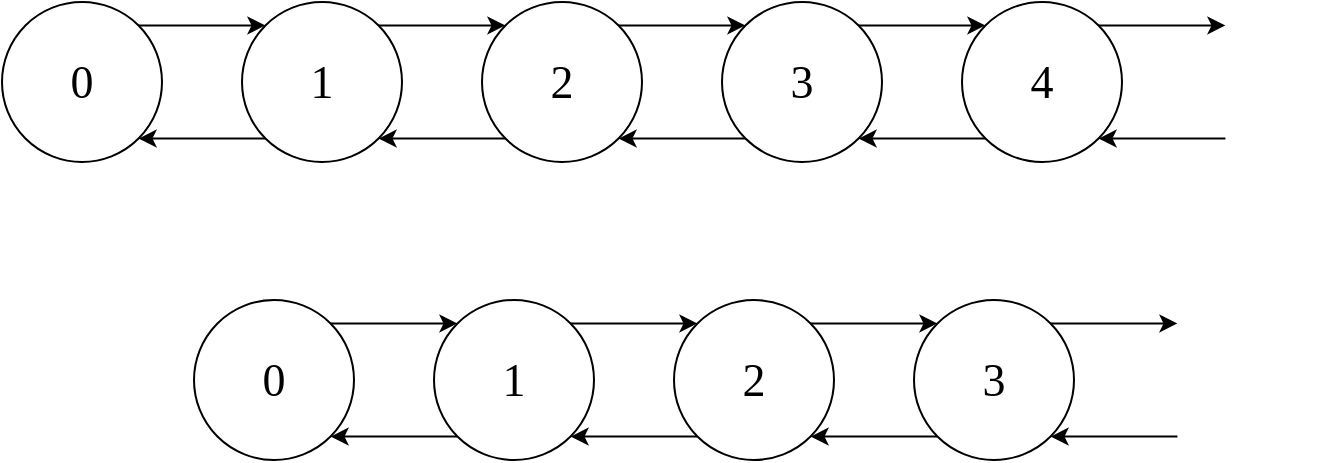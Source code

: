 <mxfile version="17.4.5" type="device"><diagram id="3W4AIT5bKHCb9svVOkZp" name="Page-1"><mxGraphModel dx="1185" dy="628" grid="0" gridSize="10" guides="1" tooltips="1" connect="1" arrows="1" fold="1" page="1" pageScale="1" pageWidth="850" pageHeight="1100" math="0" shadow="0"><root><mxCell id="0"/><mxCell id="1" parent="0"/><mxCell id="FL2wIIKLLfKc9nzdQdvS-1" value="0" style="ellipse;whiteSpace=wrap;html=1;aspect=fixed;fontFamily=Comic Sans MS;fontSize=23;" vertex="1" parent="1"><mxGeometry x="120" y="200" width="80" height="80" as="geometry"/></mxCell><mxCell id="FL2wIIKLLfKc9nzdQdvS-2" value="1" style="ellipse;whiteSpace=wrap;html=1;aspect=fixed;fontFamily=Comic Sans MS;fontSize=23;" vertex="1" parent="1"><mxGeometry x="240" y="200" width="80" height="80" as="geometry"/></mxCell><mxCell id="FL2wIIKLLfKc9nzdQdvS-3" value="2" style="ellipse;whiteSpace=wrap;html=1;aspect=fixed;fontFamily=Comic Sans MS;fontSize=23;" vertex="1" parent="1"><mxGeometry x="360" y="200" width="80" height="80" as="geometry"/></mxCell><mxCell id="FL2wIIKLLfKc9nzdQdvS-4" value="3" style="ellipse;whiteSpace=wrap;html=1;aspect=fixed;fontFamily=Comic Sans MS;fontSize=23;" vertex="1" parent="1"><mxGeometry x="480" y="200" width="80" height="80" as="geometry"/></mxCell><mxCell id="FL2wIIKLLfKc9nzdQdvS-5" value="4" style="ellipse;whiteSpace=wrap;html=1;aspect=fixed;fontFamily=Comic Sans MS;fontSize=23;" vertex="1" parent="1"><mxGeometry x="600" y="200" width="80" height="80" as="geometry"/></mxCell><mxCell id="FL2wIIKLLfKc9nzdQdvS-6" value="" style="endArrow=classic;html=1;rounded=0;exitX=1;exitY=0;exitDx=0;exitDy=0;entryX=0;entryY=0;entryDx=0;entryDy=0;fontFamily=Comic Sans MS;fontSize=23;" edge="1" parent="1" source="FL2wIIKLLfKc9nzdQdvS-1" target="FL2wIIKLLfKc9nzdQdvS-2"><mxGeometry width="50" height="50" relative="1" as="geometry"><mxPoint x="400" y="410" as="sourcePoint"/><mxPoint x="450" y="360" as="targetPoint"/></mxGeometry></mxCell><mxCell id="FL2wIIKLLfKc9nzdQdvS-8" value="" style="endArrow=classic;html=1;rounded=0;exitX=1;exitY=0;exitDx=0;exitDy=0;entryX=0;entryY=0;entryDx=0;entryDy=0;fontFamily=Comic Sans MS;fontSize=23;" edge="1" parent="1" source="FL2wIIKLLfKc9nzdQdvS-2" target="FL2wIIKLLfKc9nzdQdvS-3"><mxGeometry width="50" height="50" relative="1" as="geometry"><mxPoint x="205.284" y="221.716" as="sourcePoint"/><mxPoint x="268.716" y="221.716" as="targetPoint"/></mxGeometry></mxCell><mxCell id="FL2wIIKLLfKc9nzdQdvS-9" value="" style="endArrow=classic;html=1;rounded=0;exitX=1;exitY=0;exitDx=0;exitDy=0;entryX=0;entryY=0;entryDx=0;entryDy=0;fontFamily=Comic Sans MS;fontSize=23;" edge="1" parent="1" source="FL2wIIKLLfKc9nzdQdvS-3" target="FL2wIIKLLfKc9nzdQdvS-4"><mxGeometry width="50" height="50" relative="1" as="geometry"><mxPoint x="318.284" y="221.716" as="sourcePoint"/><mxPoint x="381.716" y="221.716" as="targetPoint"/></mxGeometry></mxCell><mxCell id="FL2wIIKLLfKc9nzdQdvS-10" value="" style="endArrow=classic;html=1;rounded=0;exitX=1;exitY=0;exitDx=0;exitDy=0;entryX=0;entryY=0;entryDx=0;entryDy=0;fontFamily=Comic Sans MS;fontSize=23;" edge="1" parent="1" source="FL2wIIKLLfKc9nzdQdvS-4" target="FL2wIIKLLfKc9nzdQdvS-5"><mxGeometry width="50" height="50" relative="1" as="geometry"><mxPoint x="328.284" y="231.716" as="sourcePoint"/><mxPoint x="391.716" y="231.716" as="targetPoint"/></mxGeometry></mxCell><mxCell id="FL2wIIKLLfKc9nzdQdvS-11" value="" style="endArrow=classic;html=1;rounded=0;exitX=0;exitY=1;exitDx=0;exitDy=0;entryX=1;entryY=1;entryDx=0;entryDy=0;fontFamily=Comic Sans MS;fontSize=23;" edge="1" parent="1" source="FL2wIIKLLfKc9nzdQdvS-2" target="FL2wIIKLLfKc9nzdQdvS-1"><mxGeometry width="50" height="50" relative="1" as="geometry"><mxPoint x="198.284" y="221.716" as="sourcePoint"/><mxPoint x="261.716" y="221.716" as="targetPoint"/></mxGeometry></mxCell><mxCell id="FL2wIIKLLfKc9nzdQdvS-12" value="" style="endArrow=classic;html=1;rounded=0;exitX=0;exitY=1;exitDx=0;exitDy=0;entryX=1;entryY=1;entryDx=0;entryDy=0;fontFamily=Comic Sans MS;fontSize=23;" edge="1" parent="1" source="FL2wIIKLLfKc9nzdQdvS-3" target="FL2wIIKLLfKc9nzdQdvS-2"><mxGeometry width="50" height="50" relative="1" as="geometry"><mxPoint x="261.716" y="278.284" as="sourcePoint"/><mxPoint x="198.284" y="278.284" as="targetPoint"/></mxGeometry></mxCell><mxCell id="FL2wIIKLLfKc9nzdQdvS-13" value="" style="endArrow=classic;html=1;rounded=0;exitX=0;exitY=1;exitDx=0;exitDy=0;entryX=1;entryY=1;entryDx=0;entryDy=0;fontFamily=Comic Sans MS;fontSize=23;" edge="1" parent="1" source="FL2wIIKLLfKc9nzdQdvS-4" target="FL2wIIKLLfKc9nzdQdvS-3"><mxGeometry width="50" height="50" relative="1" as="geometry"><mxPoint x="271.716" y="288.284" as="sourcePoint"/><mxPoint x="208.284" y="288.284" as="targetPoint"/></mxGeometry></mxCell><mxCell id="FL2wIIKLLfKc9nzdQdvS-14" value="" style="endArrow=classic;html=1;rounded=0;exitX=0;exitY=1;exitDx=0;exitDy=0;entryX=1;entryY=1;entryDx=0;entryDy=0;fontFamily=Comic Sans MS;fontSize=23;" edge="1" parent="1" source="FL2wIIKLLfKc9nzdQdvS-5" target="FL2wIIKLLfKc9nzdQdvS-4"><mxGeometry width="50" height="50" relative="1" as="geometry"><mxPoint x="281.716" y="298.284" as="sourcePoint"/><mxPoint x="218.284" y="298.284" as="targetPoint"/></mxGeometry></mxCell><mxCell id="FL2wIIKLLfKc9nzdQdvS-16" value="" style="endArrow=classic;html=1;rounded=0;exitX=1;exitY=0;exitDx=0;exitDy=0;entryX=0;entryY=0;entryDx=0;entryDy=0;fontFamily=Comic Sans MS;fontSize=23;" edge="1" parent="1" source="FL2wIIKLLfKc9nzdQdvS-5"><mxGeometry width="50" height="50" relative="1" as="geometry"><mxPoint x="620.284" y="219.716" as="sourcePoint"/><mxPoint x="731.716" y="211.716" as="targetPoint"/></mxGeometry></mxCell><mxCell id="FL2wIIKLLfKc9nzdQdvS-17" value="" style="endArrow=classic;html=1;rounded=0;exitX=0;exitY=1;exitDx=0;exitDy=0;entryX=1;entryY=1;entryDx=0;entryDy=0;fontFamily=Comic Sans MS;fontSize=23;" edge="1" parent="1" target="FL2wIIKLLfKc9nzdQdvS-5"><mxGeometry width="50" height="50" relative="1" as="geometry"><mxPoint x="731.716" y="268.284" as="sourcePoint"/><mxPoint x="620.284" y="276.284" as="targetPoint"/></mxGeometry></mxCell><mxCell id="FL2wIIKLLfKc9nzdQdvS-21" value="" style="shape=image;html=1;verticalAlign=top;verticalLabelPosition=bottom;labelBackgroundColor=#ffffff;imageAspect=0;aspect=fixed;image=https://cdn1.iconfinder.com/data/icons/heroicons-ui/24/dots-vertical-128.png;fontFamily=Comic Sans MS;fontSize=23;rotation=90;" vertex="1" parent="1"><mxGeometry x="740" y="221" width="38" height="38" as="geometry"/></mxCell><mxCell id="FL2wIIKLLfKc9nzdQdvS-23" value="0" style="ellipse;whiteSpace=wrap;html=1;aspect=fixed;fontFamily=Comic Sans MS;fontSize=23;" vertex="1" parent="1"><mxGeometry x="216" y="349" width="80" height="80" as="geometry"/></mxCell><mxCell id="FL2wIIKLLfKc9nzdQdvS-24" value="1" style="ellipse;whiteSpace=wrap;html=1;aspect=fixed;fontFamily=Comic Sans MS;fontSize=23;" vertex="1" parent="1"><mxGeometry x="336" y="349" width="80" height="80" as="geometry"/></mxCell><mxCell id="FL2wIIKLLfKc9nzdQdvS-25" value="2" style="ellipse;whiteSpace=wrap;html=1;aspect=fixed;fontFamily=Comic Sans MS;fontSize=23;" vertex="1" parent="1"><mxGeometry x="456" y="349" width="80" height="80" as="geometry"/></mxCell><mxCell id="FL2wIIKLLfKc9nzdQdvS-26" value="3" style="ellipse;whiteSpace=wrap;html=1;aspect=fixed;fontFamily=Comic Sans MS;fontSize=23;" vertex="1" parent="1"><mxGeometry x="576" y="349" width="80" height="80" as="geometry"/></mxCell><mxCell id="FL2wIIKLLfKc9nzdQdvS-28" value="" style="endArrow=classic;html=1;rounded=0;exitX=1;exitY=0;exitDx=0;exitDy=0;entryX=0;entryY=0;entryDx=0;entryDy=0;fontFamily=Comic Sans MS;fontSize=23;" edge="1" parent="1" source="FL2wIIKLLfKc9nzdQdvS-23" target="FL2wIIKLLfKc9nzdQdvS-24"><mxGeometry width="50" height="50" relative="1" as="geometry"><mxPoint x="181.284" y="370.716" as="sourcePoint"/><mxPoint x="244.716" y="370.716" as="targetPoint"/></mxGeometry></mxCell><mxCell id="FL2wIIKLLfKc9nzdQdvS-29" value="" style="endArrow=classic;html=1;rounded=0;exitX=1;exitY=0;exitDx=0;exitDy=0;entryX=0;entryY=0;entryDx=0;entryDy=0;fontFamily=Comic Sans MS;fontSize=23;" edge="1" parent="1" source="FL2wIIKLLfKc9nzdQdvS-24" target="FL2wIIKLLfKc9nzdQdvS-25"><mxGeometry width="50" height="50" relative="1" as="geometry"><mxPoint x="294.284" y="370.716" as="sourcePoint"/><mxPoint x="357.716" y="370.716" as="targetPoint"/></mxGeometry></mxCell><mxCell id="FL2wIIKLLfKc9nzdQdvS-30" value="" style="endArrow=classic;html=1;rounded=0;exitX=1;exitY=0;exitDx=0;exitDy=0;entryX=0;entryY=0;entryDx=0;entryDy=0;fontFamily=Comic Sans MS;fontSize=23;" edge="1" parent="1" source="FL2wIIKLLfKc9nzdQdvS-25" target="FL2wIIKLLfKc9nzdQdvS-26"><mxGeometry width="50" height="50" relative="1" as="geometry"><mxPoint x="304.284" y="380.716" as="sourcePoint"/><mxPoint x="367.716" y="380.716" as="targetPoint"/></mxGeometry></mxCell><mxCell id="FL2wIIKLLfKc9nzdQdvS-32" value="" style="endArrow=classic;html=1;rounded=0;exitX=0;exitY=1;exitDx=0;exitDy=0;entryX=1;entryY=1;entryDx=0;entryDy=0;fontFamily=Comic Sans MS;fontSize=23;" edge="1" parent="1" source="FL2wIIKLLfKc9nzdQdvS-24" target="FL2wIIKLLfKc9nzdQdvS-23"><mxGeometry width="50" height="50" relative="1" as="geometry"><mxPoint x="237.716" y="427.284" as="sourcePoint"/><mxPoint x="174.284" y="427.284" as="targetPoint"/></mxGeometry></mxCell><mxCell id="FL2wIIKLLfKc9nzdQdvS-33" value="" style="endArrow=classic;html=1;rounded=0;exitX=0;exitY=1;exitDx=0;exitDy=0;entryX=1;entryY=1;entryDx=0;entryDy=0;fontFamily=Comic Sans MS;fontSize=23;" edge="1" parent="1" source="FL2wIIKLLfKc9nzdQdvS-25" target="FL2wIIKLLfKc9nzdQdvS-24"><mxGeometry width="50" height="50" relative="1" as="geometry"><mxPoint x="247.716" y="437.284" as="sourcePoint"/><mxPoint x="184.284" y="437.284" as="targetPoint"/></mxGeometry></mxCell><mxCell id="FL2wIIKLLfKc9nzdQdvS-34" value="" style="endArrow=classic;html=1;rounded=0;exitX=0;exitY=1;exitDx=0;exitDy=0;entryX=1;entryY=1;entryDx=0;entryDy=0;fontFamily=Comic Sans MS;fontSize=23;" edge="1" parent="1" source="FL2wIIKLLfKc9nzdQdvS-26" target="FL2wIIKLLfKc9nzdQdvS-25"><mxGeometry width="50" height="50" relative="1" as="geometry"><mxPoint x="257.716" y="447.284" as="sourcePoint"/><mxPoint x="194.284" y="447.284" as="targetPoint"/></mxGeometry></mxCell><mxCell id="FL2wIIKLLfKc9nzdQdvS-35" value="" style="endArrow=classic;html=1;rounded=0;exitX=1;exitY=0;exitDx=0;exitDy=0;entryX=0;entryY=0;entryDx=0;entryDy=0;fontFamily=Comic Sans MS;fontSize=23;" edge="1" parent="1" source="FL2wIIKLLfKc9nzdQdvS-26"><mxGeometry width="50" height="50" relative="1" as="geometry"><mxPoint x="596.284" y="368.716" as="sourcePoint"/><mxPoint x="707.716" y="360.716" as="targetPoint"/></mxGeometry></mxCell><mxCell id="FL2wIIKLLfKc9nzdQdvS-36" value="" style="endArrow=classic;html=1;rounded=0;exitX=0;exitY=1;exitDx=0;exitDy=0;entryX=1;entryY=1;entryDx=0;entryDy=0;fontFamily=Comic Sans MS;fontSize=23;" edge="1" parent="1" target="FL2wIIKLLfKc9nzdQdvS-26"><mxGeometry width="50" height="50" relative="1" as="geometry"><mxPoint x="707.716" y="417.284" as="sourcePoint"/><mxPoint x="596.284" y="425.284" as="targetPoint"/></mxGeometry></mxCell><mxCell id="FL2wIIKLLfKc9nzdQdvS-37" value="" style="shape=image;html=1;verticalAlign=top;verticalLabelPosition=bottom;labelBackgroundColor=#ffffff;imageAspect=0;aspect=fixed;image=https://cdn1.iconfinder.com/data/icons/heroicons-ui/24/dots-vertical-128.png;fontFamily=Comic Sans MS;fontSize=23;rotation=90;" vertex="1" parent="1"><mxGeometry x="716" y="370" width="38" height="38" as="geometry"/></mxCell></root></mxGraphModel></diagram></mxfile>